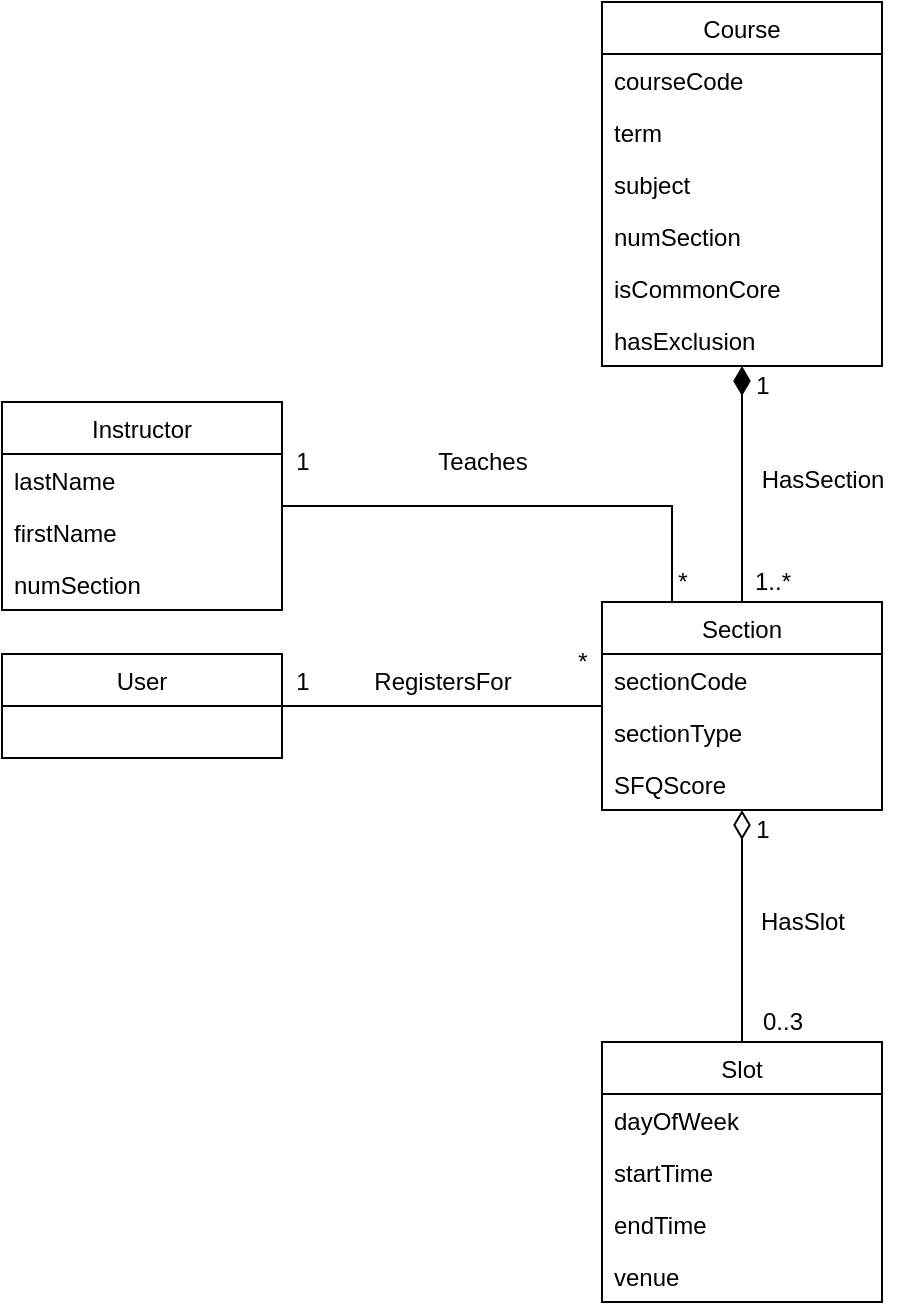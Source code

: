 <mxfile version="12.9.6" type="google"><diagram id="0_jRePG7N1lUcvobCWC9" name="Page-1"><mxGraphModel dx="1422" dy="1894" grid="1" gridSize="10" guides="1" tooltips="1" connect="1" arrows="1" fold="1" page="1" pageScale="1" pageWidth="850" pageHeight="1100" math="0" shadow="0"><root><mxCell id="0"/><mxCell id="1" parent="0"/><mxCell id="JEkP1_maNShkL7sSewPD-19" style="edgeStyle=orthogonalEdgeStyle;rounded=0;orthogonalLoop=1;jettySize=auto;html=1;entryX=0.5;entryY=0;entryDx=0;entryDy=0;startArrow=diamondThin;startFill=0;startSize=12;endArrow=none;endFill=0;" edge="1" parent="1" source="JEkP1_maNShkL7sSewPD-9" target="JEkP1_maNShkL7sSewPD-14"><mxGeometry relative="1" as="geometry"/></mxCell><mxCell id="JEkP1_maNShkL7sSewPD-9" value="Section" style="swimlane;fontStyle=0;childLayout=stackLayout;horizontal=1;startSize=26;fillColor=none;horizontalStack=0;resizeParent=1;resizeParentMax=0;resizeLast=0;collapsible=1;marginBottom=0;" vertex="1" parent="1"><mxGeometry x="440" y="280" width="140" height="104" as="geometry"/></mxCell><mxCell id="JEkP1_maNShkL7sSewPD-10" value="sectionCode" style="text;strokeColor=none;fillColor=none;align=left;verticalAlign=top;spacingLeft=4;spacingRight=4;overflow=hidden;rotatable=0;points=[[0,0.5],[1,0.5]];portConstraint=eastwest;" vertex="1" parent="JEkP1_maNShkL7sSewPD-9"><mxGeometry y="26" width="140" height="26" as="geometry"/></mxCell><mxCell id="JEkP1_maNShkL7sSewPD-26" value="sectionType" style="text;strokeColor=none;fillColor=none;align=left;verticalAlign=top;spacingLeft=4;spacingRight=4;overflow=hidden;rotatable=0;points=[[0,0.5],[1,0.5]];portConstraint=eastwest;" vertex="1" parent="JEkP1_maNShkL7sSewPD-9"><mxGeometry y="52" width="140" height="26" as="geometry"/></mxCell><mxCell id="JEkP1_maNShkL7sSewPD-50" value="SFQScore" style="text;strokeColor=none;fillColor=none;align=left;verticalAlign=top;spacingLeft=4;spacingRight=4;overflow=hidden;rotatable=0;points=[[0,0.5],[1,0.5]];portConstraint=eastwest;" vertex="1" parent="JEkP1_maNShkL7sSewPD-9"><mxGeometry y="78" width="140" height="26" as="geometry"/></mxCell><mxCell id="JEkP1_maNShkL7sSewPD-13" style="edgeStyle=orthogonalEdgeStyle;rounded=0;orthogonalLoop=1;jettySize=auto;html=1;entryX=0.5;entryY=0;entryDx=0;entryDy=0;startArrow=diamondThin;startFill=1;endArrow=none;endFill=0;startSize=12;" edge="1" parent="1" source="JEkP1_maNShkL7sSewPD-5" target="JEkP1_maNShkL7sSewPD-9"><mxGeometry relative="1" as="geometry"/></mxCell><mxCell id="JEkP1_maNShkL7sSewPD-28" style="edgeStyle=orthogonalEdgeStyle;rounded=0;orthogonalLoop=1;jettySize=auto;html=1;startArrow=none;startFill=0;startSize=12;endArrow=none;endFill=0;" edge="1" parent="1" source="JEkP1_maNShkL7sSewPD-1" target="JEkP1_maNShkL7sSewPD-9"><mxGeometry relative="1" as="geometry"/></mxCell><mxCell id="JEkP1_maNShkL7sSewPD-35" style="edgeStyle=orthogonalEdgeStyle;rounded=0;orthogonalLoop=1;jettySize=auto;html=1;entryX=0.25;entryY=0;entryDx=0;entryDy=0;startArrow=none;startFill=0;startSize=12;endArrow=none;endFill=0;" edge="1" parent="1" source="JEkP1_maNShkL7sSewPD-21" target="JEkP1_maNShkL7sSewPD-9"><mxGeometry relative="1" as="geometry"/></mxCell><mxCell id="JEkP1_maNShkL7sSewPD-36" value="RegistersFor" style="text;html=1;align=center;verticalAlign=middle;resizable=0;points=[];autosize=1;" vertex="1" parent="1"><mxGeometry x="320" y="310" width="80" height="20" as="geometry"/></mxCell><mxCell id="JEkP1_maNShkL7sSewPD-5" value="Course" style="swimlane;fontStyle=0;childLayout=stackLayout;horizontal=1;startSize=26;fillColor=none;horizontalStack=0;resizeParent=1;resizeParentMax=0;resizeLast=0;collapsible=1;marginBottom=0;" vertex="1" parent="1"><mxGeometry x="440" y="-20" width="140" height="182" as="geometry"><mxRectangle x="440" y="100" width="70" height="26" as="alternateBounds"/></mxGeometry></mxCell><mxCell id="JEkP1_maNShkL7sSewPD-6" value="courseCode" style="text;strokeColor=none;fillColor=none;align=left;verticalAlign=top;spacingLeft=4;spacingRight=4;overflow=hidden;rotatable=0;points=[[0,0.5],[1,0.5]];portConstraint=eastwest;" vertex="1" parent="JEkP1_maNShkL7sSewPD-5"><mxGeometry y="26" width="140" height="26" as="geometry"/></mxCell><mxCell id="JEkP1_maNShkL7sSewPD-7" value="term" style="text;strokeColor=none;fillColor=none;align=left;verticalAlign=top;spacingLeft=4;spacingRight=4;overflow=hidden;rotatable=0;points=[[0,0.5],[1,0.5]];portConstraint=eastwest;" vertex="1" parent="JEkP1_maNShkL7sSewPD-5"><mxGeometry y="52" width="140" height="26" as="geometry"/></mxCell><mxCell id="JEkP1_maNShkL7sSewPD-8" value="subject" style="text;strokeColor=none;fillColor=none;align=left;verticalAlign=top;spacingLeft=4;spacingRight=4;overflow=hidden;rotatable=0;points=[[0,0.5],[1,0.5]];portConstraint=eastwest;" vertex="1" parent="JEkP1_maNShkL7sSewPD-5"><mxGeometry y="78" width="140" height="26" as="geometry"/></mxCell><mxCell id="JEkP1_maNShkL7sSewPD-25" value="numSection" style="text;strokeColor=none;fillColor=none;align=left;verticalAlign=top;spacingLeft=4;spacingRight=4;overflow=hidden;rotatable=0;points=[[0,0.5],[1,0.5]];portConstraint=eastwest;" vertex="1" parent="JEkP1_maNShkL7sSewPD-5"><mxGeometry y="104" width="140" height="26" as="geometry"/></mxCell><mxCell id="JEkP1_maNShkL7sSewPD-27" value="isCommonCore" style="text;strokeColor=none;fillColor=none;align=left;verticalAlign=top;spacingLeft=4;spacingRight=4;overflow=hidden;rotatable=0;points=[[0,0.5],[1,0.5]];portConstraint=eastwest;" vertex="1" parent="JEkP1_maNShkL7sSewPD-5"><mxGeometry y="130" width="140" height="26" as="geometry"/></mxCell><mxCell id="JEkP1_maNShkL7sSewPD-29" value="hasExclusion" style="text;strokeColor=none;fillColor=none;align=left;verticalAlign=top;spacingLeft=4;spacingRight=4;overflow=hidden;rotatable=0;points=[[0,0.5],[1,0.5]];portConstraint=eastwest;" vertex="1" parent="JEkP1_maNShkL7sSewPD-5"><mxGeometry y="156" width="140" height="26" as="geometry"/></mxCell><mxCell id="JEkP1_maNShkL7sSewPD-37" value="1" style="text;html=1;align=center;verticalAlign=middle;resizable=0;points=[];autosize=1;" vertex="1" parent="1"><mxGeometry x="280" y="310" width="20" height="20" as="geometry"/></mxCell><mxCell id="JEkP1_maNShkL7sSewPD-38" value="*" style="text;html=1;align=center;verticalAlign=middle;resizable=0;points=[];autosize=1;" vertex="1" parent="1"><mxGeometry x="420" y="300" width="20" height="20" as="geometry"/></mxCell><mxCell id="JEkP1_maNShkL7sSewPD-39" value="Teaches" style="text;html=1;align=center;verticalAlign=middle;resizable=0;points=[];autosize=1;" vertex="1" parent="1"><mxGeometry x="350" y="200" width="60" height="20" as="geometry"/></mxCell><mxCell id="JEkP1_maNShkL7sSewPD-21" value="Instructor" style="swimlane;fontStyle=0;childLayout=stackLayout;horizontal=1;startSize=26;fillColor=none;horizontalStack=0;resizeParent=1;resizeParentMax=0;resizeLast=0;collapsible=1;marginBottom=0;" vertex="1" parent="1"><mxGeometry x="140" y="180" width="140" height="104" as="geometry"/></mxCell><mxCell id="JEkP1_maNShkL7sSewPD-22" value="lastName" style="text;strokeColor=none;fillColor=none;align=left;verticalAlign=top;spacingLeft=4;spacingRight=4;overflow=hidden;rotatable=0;points=[[0,0.5],[1,0.5]];portConstraint=eastwest;" vertex="1" parent="JEkP1_maNShkL7sSewPD-21"><mxGeometry y="26" width="140" height="26" as="geometry"/></mxCell><mxCell id="JEkP1_maNShkL7sSewPD-54" value="firstName" style="text;strokeColor=none;fillColor=none;align=left;verticalAlign=top;spacingLeft=4;spacingRight=4;overflow=hidden;rotatable=0;points=[[0,0.5],[1,0.5]];portConstraint=eastwest;" vertex="1" parent="JEkP1_maNShkL7sSewPD-21"><mxGeometry y="52" width="140" height="26" as="geometry"/></mxCell><mxCell id="JEkP1_maNShkL7sSewPD-23" value="numSection" style="text;strokeColor=none;fillColor=none;align=left;verticalAlign=top;spacingLeft=4;spacingRight=4;overflow=hidden;rotatable=0;points=[[0,0.5],[1,0.5]];portConstraint=eastwest;" vertex="1" parent="JEkP1_maNShkL7sSewPD-21"><mxGeometry y="78" width="140" height="26" as="geometry"/></mxCell><mxCell id="JEkP1_maNShkL7sSewPD-41" value="1" style="text;html=1;align=center;verticalAlign=middle;resizable=0;points=[];autosize=1;" vertex="1" parent="1"><mxGeometry x="280" y="200" width="20" height="20" as="geometry"/></mxCell><mxCell id="JEkP1_maNShkL7sSewPD-42" value="1" style="text;html=1;align=center;verticalAlign=middle;resizable=0;points=[];autosize=1;" vertex="1" parent="1"><mxGeometry x="510" y="162" width="20" height="20" as="geometry"/></mxCell><mxCell id="JEkP1_maNShkL7sSewPD-43" value="*" style="text;html=1;align=center;verticalAlign=middle;resizable=0;points=[];autosize=1;" vertex="1" parent="1"><mxGeometry x="470" y="260" width="20" height="20" as="geometry"/></mxCell><mxCell id="JEkP1_maNShkL7sSewPD-44" value="HasSection" style="text;html=1;align=center;verticalAlign=middle;resizable=0;points=[];autosize=1;" vertex="1" parent="1"><mxGeometry x="510" y="209" width="80" height="20" as="geometry"/></mxCell><mxCell id="JEkP1_maNShkL7sSewPD-45" value="1..*" style="text;html=1;align=center;verticalAlign=middle;resizable=0;points=[];autosize=1;" vertex="1" parent="1"><mxGeometry x="510" y="260" width="30" height="20" as="geometry"/></mxCell><mxCell id="JEkP1_maNShkL7sSewPD-46" value="1" style="text;html=1;align=center;verticalAlign=middle;resizable=0;points=[];autosize=1;" vertex="1" parent="1"><mxGeometry x="510" y="384" width="20" height="20" as="geometry"/></mxCell><mxCell id="JEkP1_maNShkL7sSewPD-47" value="HasSlot" style="text;html=1;align=center;verticalAlign=middle;resizable=0;points=[];autosize=1;" vertex="1" parent="1"><mxGeometry x="510" y="430" width="60" height="20" as="geometry"/></mxCell><mxCell id="JEkP1_maNShkL7sSewPD-48" value="0..3" style="text;html=1;align=center;verticalAlign=middle;resizable=0;points=[];autosize=1;" vertex="1" parent="1"><mxGeometry x="510" y="480" width="40" height="20" as="geometry"/></mxCell><mxCell id="JEkP1_maNShkL7sSewPD-1" value="User" style="swimlane;fontStyle=0;childLayout=stackLayout;horizontal=1;startSize=26;fillColor=none;horizontalStack=0;resizeParent=1;resizeParentMax=0;resizeLast=0;collapsible=1;marginBottom=0;" vertex="1" parent="1"><mxGeometry x="140" y="306" width="140" height="52" as="geometry"><mxRectangle x="220" y="100" width="60" height="26" as="alternateBounds"/></mxGeometry></mxCell><mxCell id="JEkP1_maNShkL7sSewPD-14" value="Slot" style="swimlane;fontStyle=0;childLayout=stackLayout;horizontal=1;startSize=26;fillColor=none;horizontalStack=0;resizeParent=1;resizeParentMax=0;resizeLast=0;collapsible=1;marginBottom=0;" vertex="1" parent="1"><mxGeometry x="440" y="500" width="140" height="130" as="geometry"/></mxCell><mxCell id="JEkP1_maNShkL7sSewPD-18" value="dayOfWeek" style="text;strokeColor=none;fillColor=none;align=left;verticalAlign=top;spacingLeft=4;spacingRight=4;overflow=hidden;rotatable=0;points=[[0,0.5],[1,0.5]];portConstraint=eastwest;" vertex="1" parent="JEkP1_maNShkL7sSewPD-14"><mxGeometry y="26" width="140" height="26" as="geometry"/></mxCell><mxCell id="JEkP1_maNShkL7sSewPD-15" value="startTime" style="text;strokeColor=none;fillColor=none;align=left;verticalAlign=top;spacingLeft=4;spacingRight=4;overflow=hidden;rotatable=0;points=[[0,0.5],[1,0.5]];portConstraint=eastwest;" vertex="1" parent="JEkP1_maNShkL7sSewPD-14"><mxGeometry y="52" width="140" height="26" as="geometry"/></mxCell><mxCell id="JEkP1_maNShkL7sSewPD-16" value="endTime" style="text;strokeColor=none;fillColor=none;align=left;verticalAlign=top;spacingLeft=4;spacingRight=4;overflow=hidden;rotatable=0;points=[[0,0.5],[1,0.5]];portConstraint=eastwest;" vertex="1" parent="JEkP1_maNShkL7sSewPD-14"><mxGeometry y="78" width="140" height="26" as="geometry"/></mxCell><mxCell id="JEkP1_maNShkL7sSewPD-17" value="venue" style="text;strokeColor=none;fillColor=none;align=left;verticalAlign=top;spacingLeft=4;spacingRight=4;overflow=hidden;rotatable=0;points=[[0,0.5],[1,0.5]];portConstraint=eastwest;" vertex="1" parent="JEkP1_maNShkL7sSewPD-14"><mxGeometry y="104" width="140" height="26" as="geometry"/></mxCell></root></mxGraphModel></diagram></mxfile>